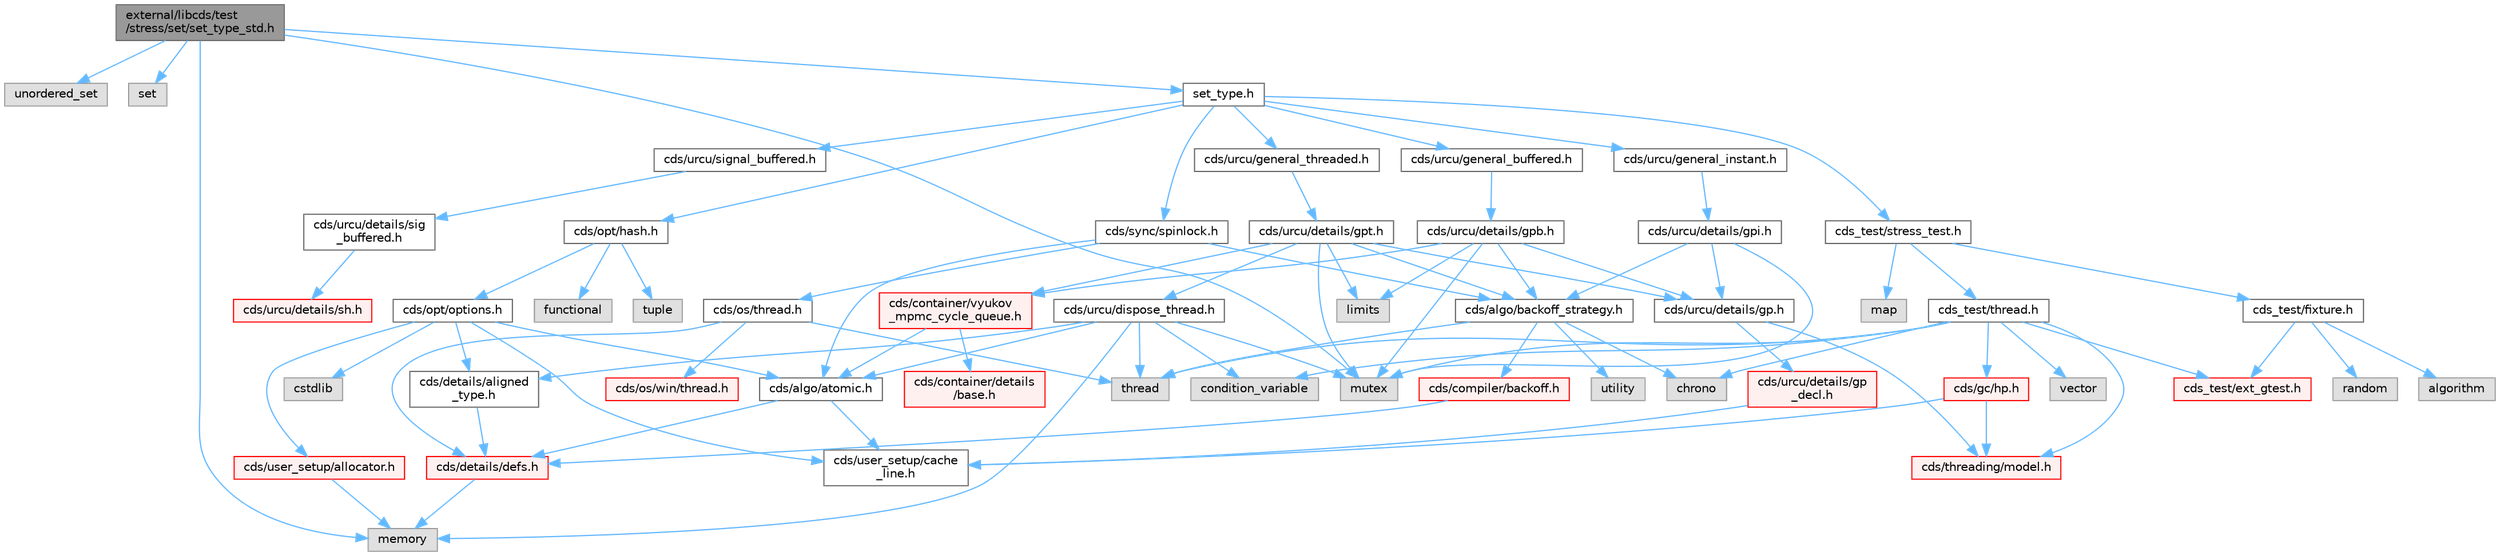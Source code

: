 digraph "external/libcds/test/stress/set/set_type_std.h"
{
 // LATEX_PDF_SIZE
  bgcolor="transparent";
  edge [fontname=Helvetica,fontsize=10,labelfontname=Helvetica,labelfontsize=10];
  node [fontname=Helvetica,fontsize=10,shape=box,height=0.2,width=0.4];
  Node1 [id="Node000001",label="external/libcds/test\l/stress/set/set_type_std.h",height=0.2,width=0.4,color="gray40", fillcolor="grey60", style="filled", fontcolor="black",tooltip=" "];
  Node1 -> Node2 [id="edge1_Node000001_Node000002",color="steelblue1",style="solid",tooltip=" "];
  Node2 [id="Node000002",label="unordered_set",height=0.2,width=0.4,color="grey60", fillcolor="#E0E0E0", style="filled",tooltip=" "];
  Node1 -> Node3 [id="edge2_Node000001_Node000003",color="steelblue1",style="solid",tooltip=" "];
  Node3 [id="Node000003",label="set",height=0.2,width=0.4,color="grey60", fillcolor="#E0E0E0", style="filled",tooltip=" "];
  Node1 -> Node4 [id="edge3_Node000001_Node000004",color="steelblue1",style="solid",tooltip=" "];
  Node4 [id="Node000004",label="mutex",height=0.2,width=0.4,color="grey60", fillcolor="#E0E0E0", style="filled",tooltip=" "];
  Node1 -> Node5 [id="edge4_Node000001_Node000005",color="steelblue1",style="solid",tooltip=" "];
  Node5 [id="Node000005",label="memory",height=0.2,width=0.4,color="grey60", fillcolor="#E0E0E0", style="filled",tooltip=" "];
  Node1 -> Node6 [id="edge5_Node000001_Node000006",color="steelblue1",style="solid",tooltip=" "];
  Node6 [id="Node000006",label="set_type.h",height=0.2,width=0.4,color="grey40", fillcolor="white", style="filled",URL="$set__type_8h.html",tooltip=" "];
  Node6 -> Node7 [id="edge6_Node000006_Node000007",color="steelblue1",style="solid",tooltip=" "];
  Node7 [id="Node000007",label="cds/urcu/general_instant.h",height=0.2,width=0.4,color="grey40", fillcolor="white", style="filled",URL="$general__instant_8h.html",tooltip=" "];
  Node7 -> Node8 [id="edge7_Node000007_Node000008",color="steelblue1",style="solid",tooltip=" "];
  Node8 [id="Node000008",label="cds/urcu/details/gpi.h",height=0.2,width=0.4,color="grey40", fillcolor="white", style="filled",URL="$gpi_8h.html",tooltip=" "];
  Node8 -> Node4 [id="edge8_Node000008_Node000004",color="steelblue1",style="solid",tooltip=" "];
  Node8 -> Node9 [id="edge9_Node000008_Node000009",color="steelblue1",style="solid",tooltip=" "];
  Node9 [id="Node000009",label="cds/urcu/details/gp.h",height=0.2,width=0.4,color="grey40", fillcolor="white", style="filled",URL="$gp_8h.html",tooltip=" "];
  Node9 -> Node10 [id="edge10_Node000009_Node000010",color="steelblue1",style="solid",tooltip=" "];
  Node10 [id="Node000010",label="cds/urcu/details/gp\l_decl.h",height=0.2,width=0.4,color="red", fillcolor="#FFF0F0", style="filled",URL="$gp__decl_8h.html",tooltip=" "];
  Node10 -> Node25 [id="edge11_Node000010_Node000025",color="steelblue1",style="solid",tooltip=" "];
  Node25 [id="Node000025",label="cds/user_setup/cache\l_line.h",height=0.2,width=0.4,color="grey40", fillcolor="white", style="filled",URL="$cache__line_8h.html",tooltip="Cache-line size definition"];
  Node9 -> Node49 [id="edge12_Node000009_Node000049",color="steelblue1",style="solid",tooltip=" "];
  Node49 [id="Node000049",label="cds/threading/model.h",height=0.2,width=0.4,color="red", fillcolor="#FFF0F0", style="filled",URL="$model_8h.html",tooltip=" "];
  Node8 -> Node56 [id="edge13_Node000008_Node000056",color="steelblue1",style="solid",tooltip=" "];
  Node56 [id="Node000056",label="cds/algo/backoff_strategy.h",height=0.2,width=0.4,color="grey40", fillcolor="white", style="filled",URL="$backoff__strategy_8h.html",tooltip=" "];
  Node56 -> Node44 [id="edge14_Node000056_Node000044",color="steelblue1",style="solid",tooltip=" "];
  Node44 [id="Node000044",label="utility",height=0.2,width=0.4,color="grey60", fillcolor="#E0E0E0", style="filled",tooltip=" "];
  Node56 -> Node39 [id="edge15_Node000056_Node000039",color="steelblue1",style="solid",tooltip=" "];
  Node39 [id="Node000039",label="thread",height=0.2,width=0.4,color="grey60", fillcolor="#E0E0E0", style="filled",tooltip=" "];
  Node56 -> Node57 [id="edge16_Node000056_Node000057",color="steelblue1",style="solid",tooltip=" "];
  Node57 [id="Node000057",label="chrono",height=0.2,width=0.4,color="grey60", fillcolor="#E0E0E0", style="filled",tooltip=" "];
  Node56 -> Node58 [id="edge17_Node000056_Node000058",color="steelblue1",style="solid",tooltip=" "];
  Node58 [id="Node000058",label="cds/compiler/backoff.h",height=0.2,width=0.4,color="red", fillcolor="#FFF0F0", style="filled",URL="$backoff_8h.html",tooltip=" "];
  Node58 -> Node13 [id="edge18_Node000058_Node000013",color="steelblue1",style="solid",tooltip=" "];
  Node13 [id="Node000013",label="cds/details/defs.h",height=0.2,width=0.4,color="red", fillcolor="#FFF0F0", style="filled",URL="$details_2defs_8h.html",tooltip=" "];
  Node13 -> Node5 [id="edge19_Node000013_Node000005",color="steelblue1",style="solid",tooltip=" "];
  Node6 -> Node60 [id="edge20_Node000006_Node000060",color="steelblue1",style="solid",tooltip=" "];
  Node60 [id="Node000060",label="cds/urcu/general_buffered.h",height=0.2,width=0.4,color="grey40", fillcolor="white", style="filled",URL="$general__buffered_8h.html",tooltip=" "];
  Node60 -> Node61 [id="edge21_Node000060_Node000061",color="steelblue1",style="solid",tooltip=" "];
  Node61 [id="Node000061",label="cds/urcu/details/gpb.h",height=0.2,width=0.4,color="grey40", fillcolor="white", style="filled",URL="$gpb_8h.html",tooltip=" "];
  Node61 -> Node4 [id="edge22_Node000061_Node000004",color="steelblue1",style="solid",tooltip=" "];
  Node61 -> Node62 [id="edge23_Node000061_Node000062",color="steelblue1",style="solid",tooltip=" "];
  Node62 [id="Node000062",label="limits",height=0.2,width=0.4,color="grey60", fillcolor="#E0E0E0", style="filled",tooltip=" "];
  Node61 -> Node9 [id="edge24_Node000061_Node000009",color="steelblue1",style="solid",tooltip=" "];
  Node61 -> Node56 [id="edge25_Node000061_Node000056",color="steelblue1",style="solid",tooltip=" "];
  Node61 -> Node63 [id="edge26_Node000061_Node000063",color="steelblue1",style="solid",tooltip=" "];
  Node63 [id="Node000063",label="cds/container/vyukov\l_mpmc_cycle_queue.h",height=0.2,width=0.4,color="red", fillcolor="#FFF0F0", style="filled",URL="$container_2vyukov__mpmc__cycle__queue_8h.html",tooltip=" "];
  Node63 -> Node64 [id="edge27_Node000063_Node000064",color="steelblue1",style="solid",tooltip=" "];
  Node64 [id="Node000064",label="cds/container/details\l/base.h",height=0.2,width=0.4,color="red", fillcolor="#FFF0F0", style="filled",URL="$external_2libcds_2cds_2container_2details_2base_8h.html",tooltip=" "];
  Node63 -> Node12 [id="edge28_Node000063_Node000012",color="steelblue1",style="solid",tooltip=" "];
  Node12 [id="Node000012",label="cds/algo/atomic.h",height=0.2,width=0.4,color="grey40", fillcolor="white", style="filled",URL="$external_2libcds_2cds_2algo_2atomic_8h.html",tooltip=" "];
  Node12 -> Node13 [id="edge29_Node000012_Node000013",color="steelblue1",style="solid",tooltip=" "];
  Node12 -> Node25 [id="edge30_Node000012_Node000025",color="steelblue1",style="solid",tooltip=" "];
  Node6 -> Node74 [id="edge31_Node000006_Node000074",color="steelblue1",style="solid",tooltip=" "];
  Node74 [id="Node000074",label="cds/urcu/general_threaded.h",height=0.2,width=0.4,color="grey40", fillcolor="white", style="filled",URL="$general__threaded_8h.html",tooltip=" "];
  Node74 -> Node75 [id="edge32_Node000074_Node000075",color="steelblue1",style="solid",tooltip=" "];
  Node75 [id="Node000075",label="cds/urcu/details/gpt.h",height=0.2,width=0.4,color="grey40", fillcolor="white", style="filled",URL="$gpt_8h.html",tooltip=" "];
  Node75 -> Node4 [id="edge33_Node000075_Node000004",color="steelblue1",style="solid",tooltip=" "];
  Node75 -> Node62 [id="edge34_Node000075_Node000062",color="steelblue1",style="solid",tooltip=" "];
  Node75 -> Node9 [id="edge35_Node000075_Node000009",color="steelblue1",style="solid",tooltip=" "];
  Node75 -> Node76 [id="edge36_Node000075_Node000076",color="steelblue1",style="solid",tooltip=" "];
  Node76 [id="Node000076",label="cds/urcu/dispose_thread.h",height=0.2,width=0.4,color="grey40", fillcolor="white", style="filled",URL="$dispose__thread_8h.html",tooltip=" "];
  Node76 -> Node5 [id="edge37_Node000076_Node000005",color="steelblue1",style="solid",tooltip=" "];
  Node76 -> Node39 [id="edge38_Node000076_Node000039",color="steelblue1",style="solid",tooltip=" "];
  Node76 -> Node4 [id="edge39_Node000076_Node000004",color="steelblue1",style="solid",tooltip=" "];
  Node76 -> Node77 [id="edge40_Node000076_Node000077",color="steelblue1",style="solid",tooltip=" "];
  Node77 [id="Node000077",label="condition_variable",height=0.2,width=0.4,color="grey60", fillcolor="#E0E0E0", style="filled",tooltip=" "];
  Node76 -> Node69 [id="edge41_Node000076_Node000069",color="steelblue1",style="solid",tooltip=" "];
  Node69 [id="Node000069",label="cds/details/aligned\l_type.h",height=0.2,width=0.4,color="grey40", fillcolor="white", style="filled",URL="$aligned__type_8h.html",tooltip=" "];
  Node69 -> Node13 [id="edge42_Node000069_Node000013",color="steelblue1",style="solid",tooltip=" "];
  Node76 -> Node12 [id="edge43_Node000076_Node000012",color="steelblue1",style="solid",tooltip=" "];
  Node75 -> Node56 [id="edge44_Node000075_Node000056",color="steelblue1",style="solid",tooltip=" "];
  Node75 -> Node63 [id="edge45_Node000075_Node000063",color="steelblue1",style="solid",tooltip=" "];
  Node6 -> Node78 [id="edge46_Node000006_Node000078",color="steelblue1",style="solid",tooltip=" "];
  Node78 [id="Node000078",label="cds/urcu/signal_buffered.h",height=0.2,width=0.4,color="grey40", fillcolor="white", style="filled",URL="$signal__buffered_8h.html",tooltip=" "];
  Node78 -> Node79 [id="edge47_Node000078_Node000079",color="steelblue1",style="solid",tooltip=" "];
  Node79 [id="Node000079",label="cds/urcu/details/sig\l_buffered.h",height=0.2,width=0.4,color="grey40", fillcolor="white", style="filled",URL="$sig__buffered_8h.html",tooltip=" "];
  Node79 -> Node80 [id="edge48_Node000079_Node000080",color="steelblue1",style="solid",tooltip=" "];
  Node80 [id="Node000080",label="cds/urcu/details/sh.h",height=0.2,width=0.4,color="red", fillcolor="#FFF0F0", style="filled",URL="$sh_8h.html",tooltip=" "];
  Node6 -> Node81 [id="edge49_Node000006_Node000081",color="steelblue1",style="solid",tooltip=" "];
  Node81 [id="Node000081",label="cds/opt/hash.h",height=0.2,width=0.4,color="grey40", fillcolor="white", style="filled",URL="$external_2libcds_2cds_2opt_2hash_8h.html",tooltip=" "];
  Node81 -> Node82 [id="edge50_Node000081_Node000082",color="steelblue1",style="solid",tooltip=" "];
  Node82 [id="Node000082",label="tuple",height=0.2,width=0.4,color="grey60", fillcolor="#E0E0E0", style="filled",tooltip=" "];
  Node81 -> Node83 [id="edge51_Node000081_Node000083",color="steelblue1",style="solid",tooltip=" "];
  Node83 [id="Node000083",label="functional",height=0.2,width=0.4,color="grey60", fillcolor="#E0E0E0", style="filled",tooltip=" "];
  Node81 -> Node68 [id="edge52_Node000081_Node000068",color="steelblue1",style="solid",tooltip=" "];
  Node68 [id="Node000068",label="cds/opt/options.h",height=0.2,width=0.4,color="grey40", fillcolor="white", style="filled",URL="$opt_2options_8h.html",tooltip=" "];
  Node68 -> Node41 [id="edge53_Node000068_Node000041",color="steelblue1",style="solid",tooltip=" "];
  Node41 [id="Node000041",label="cstdlib",height=0.2,width=0.4,color="grey60", fillcolor="#E0E0E0", style="filled",tooltip=" "];
  Node68 -> Node69 [id="edge54_Node000068_Node000069",color="steelblue1",style="solid",tooltip=" "];
  Node68 -> Node29 [id="edge55_Node000068_Node000029",color="steelblue1",style="solid",tooltip=" "];
  Node29 [id="Node000029",label="cds/user_setup/allocator.h",height=0.2,width=0.4,color="red", fillcolor="#FFF0F0", style="filled",URL="$external_2libcds_2cds_2user__setup_2allocator_8h.html",tooltip="Default implementation of allocator classes."];
  Node29 -> Node5 [id="edge56_Node000029_Node000005",color="steelblue1",style="solid",tooltip=" "];
  Node68 -> Node25 [id="edge57_Node000068_Node000025",color="steelblue1",style="solid",tooltip=" "];
  Node68 -> Node12 [id="edge58_Node000068_Node000012",color="steelblue1",style="solid",tooltip=" "];
  Node6 -> Node84 [id="edge59_Node000006_Node000084",color="steelblue1",style="solid",tooltip=" "];
  Node84 [id="Node000084",label="cds/sync/spinlock.h",height=0.2,width=0.4,color="grey40", fillcolor="white", style="filled",URL="$sync_2spinlock_8h.html",tooltip=" "];
  Node84 -> Node12 [id="edge60_Node000084_Node000012",color="steelblue1",style="solid",tooltip=" "];
  Node84 -> Node45 [id="edge61_Node000084_Node000045",color="steelblue1",style="solid",tooltip=" "];
  Node45 [id="Node000045",label="cds/os/thread.h",height=0.2,width=0.4,color="grey40", fillcolor="white", style="filled",URL="$cds_2os_2thread_8h.html",tooltip=" "];
  Node45 -> Node39 [id="edge62_Node000045_Node000039",color="steelblue1",style="solid",tooltip=" "];
  Node45 -> Node13 [id="edge63_Node000045_Node000013",color="steelblue1",style="solid",tooltip=" "];
  Node45 -> Node46 [id="edge64_Node000045_Node000046",color="steelblue1",style="solid",tooltip=" "];
  Node46 [id="Node000046",label="cds/os/win/thread.h",height=0.2,width=0.4,color="red", fillcolor="#FFF0F0", style="filled",URL="$cds_2os_2win_2thread_8h.html",tooltip=" "];
  Node84 -> Node56 [id="edge65_Node000084_Node000056",color="steelblue1",style="solid",tooltip=" "];
  Node6 -> Node85 [id="edge66_Node000006_Node000085",color="steelblue1",style="solid",tooltip=" "];
  Node85 [id="Node000085",label="cds_test/stress_test.h",height=0.2,width=0.4,color="grey40", fillcolor="white", style="filled",URL="$stress__test_8h.html",tooltip=" "];
  Node85 -> Node86 [id="edge67_Node000085_Node000086",color="steelblue1",style="solid",tooltip=" "];
  Node86 [id="Node000086",label="map",height=0.2,width=0.4,color="grey60", fillcolor="#E0E0E0", style="filled",tooltip=" "];
  Node85 -> Node87 [id="edge68_Node000085_Node000087",color="steelblue1",style="solid",tooltip=" "];
  Node87 [id="Node000087",label="cds_test/fixture.h",height=0.2,width=0.4,color="grey40", fillcolor="white", style="filled",URL="$fixture_8h.html",tooltip=" "];
  Node87 -> Node88 [id="edge69_Node000087_Node000088",color="steelblue1",style="solid",tooltip=" "];
  Node88 [id="Node000088",label="cds_test/ext_gtest.h",height=0.2,width=0.4,color="red", fillcolor="#FFF0F0", style="filled",URL="$ext__gtest_8h.html",tooltip=" "];
  Node87 -> Node90 [id="edge70_Node000087_Node000090",color="steelblue1",style="solid",tooltip=" "];
  Node90 [id="Node000090",label="algorithm",height=0.2,width=0.4,color="grey60", fillcolor="#E0E0E0", style="filled",tooltip=" "];
  Node87 -> Node91 [id="edge71_Node000087_Node000091",color="steelblue1",style="solid",tooltip=" "];
  Node91 [id="Node000091",label="random",height=0.2,width=0.4,color="grey60", fillcolor="#E0E0E0", style="filled",tooltip=" "];
  Node85 -> Node92 [id="edge72_Node000085_Node000092",color="steelblue1",style="solid",tooltip=" "];
  Node92 [id="Node000092",label="cds_test/thread.h",height=0.2,width=0.4,color="grey40", fillcolor="white", style="filled",URL="$test_2include_2cds__test_2thread_8h.html",tooltip=" "];
  Node92 -> Node88 [id="edge73_Node000092_Node000088",color="steelblue1",style="solid",tooltip=" "];
  Node92 -> Node93 [id="edge74_Node000092_Node000093",color="steelblue1",style="solid",tooltip=" "];
  Node93 [id="Node000093",label="vector",height=0.2,width=0.4,color="grey60", fillcolor="#E0E0E0", style="filled",tooltip=" "];
  Node92 -> Node39 [id="edge75_Node000092_Node000039",color="steelblue1",style="solid",tooltip=" "];
  Node92 -> Node77 [id="edge76_Node000092_Node000077",color="steelblue1",style="solid",tooltip=" "];
  Node92 -> Node4 [id="edge77_Node000092_Node000004",color="steelblue1",style="solid",tooltip=" "];
  Node92 -> Node57 [id="edge78_Node000092_Node000057",color="steelblue1",style="solid",tooltip=" "];
  Node92 -> Node49 [id="edge79_Node000092_Node000049",color="steelblue1",style="solid",tooltip=" "];
  Node92 -> Node94 [id="edge80_Node000092_Node000094",color="steelblue1",style="solid",tooltip=" "];
  Node94 [id="Node000094",label="cds/gc/hp.h",height=0.2,width=0.4,color="red", fillcolor="#FFF0F0", style="filled",URL="$hp_8h.html",tooltip=" "];
  Node94 -> Node49 [id="edge81_Node000094_Node000049",color="steelblue1",style="solid",tooltip=" "];
  Node94 -> Node25 [id="edge82_Node000094_Node000025",color="steelblue1",style="solid",tooltip=" "];
}
